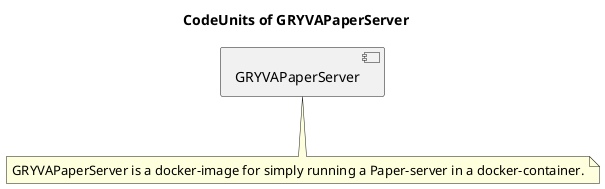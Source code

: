 @startuml CodeUnits-Overview
title CodeUnits of GRYVAPaperServer

[GRYVAPaperServer]
note as GRYVAPaperServerNote
  GRYVAPaperServer is a docker-image for simply running a Paper-server in a docker-container.
end note
GRYVAPaperServer .. GRYVAPaperServerNote


@enduml